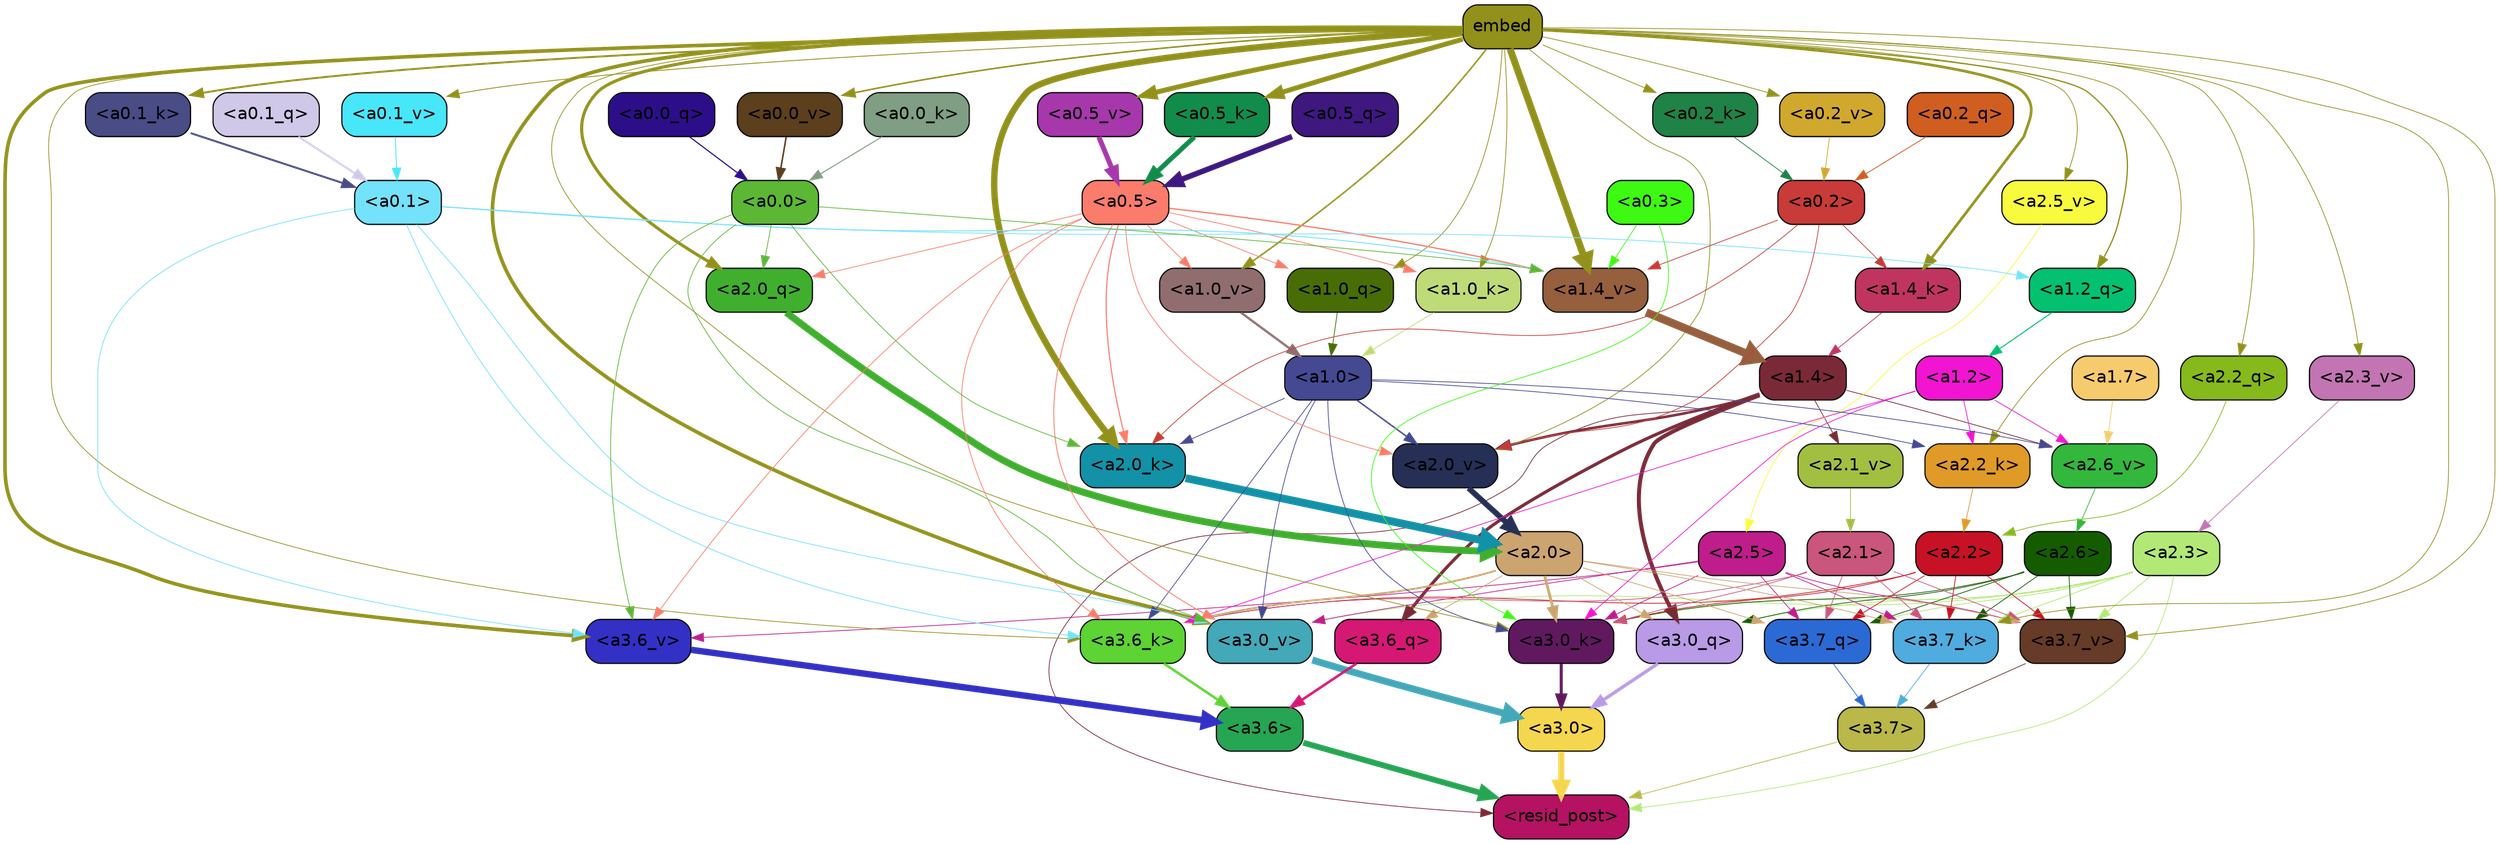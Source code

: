 strict digraph "" {
	graph [bgcolor=transparent,
		layout=dot,
		overlap=false,
		splines=true
	];
	"<a3.7>"	[color=black,
		fillcolor="#b9b849",
		fontname=Helvetica,
		shape=box,
		style="filled, rounded"];
	"<resid_post>"	[color=black,
		fillcolor="#b51262",
		fontname=Helvetica,
		shape=box,
		style="filled, rounded"];
	"<a3.7>" -> "<resid_post>"	[color="#b9b849",
		penwidth=0.6];
	"<a3.6>"	[color=black,
		fillcolor="#26a553",
		fontname=Helvetica,
		shape=box,
		style="filled, rounded"];
	"<a3.6>" -> "<resid_post>"	[color="#26a553",
		penwidth=4.753257989883423];
	"<a3.0>"	[color=black,
		fillcolor="#f5d64f",
		fontname=Helvetica,
		shape=box,
		style="filled, rounded"];
	"<a3.0>" -> "<resid_post>"	[color="#f5d64f",
		penwidth=4.90053927898407];
	"<a2.3>"	[color=black,
		fillcolor="#b2e976",
		fontname=Helvetica,
		shape=box,
		style="filled, rounded"];
	"<a2.3>" -> "<resid_post>"	[color="#b2e976",
		penwidth=0.6];
	"<a3.7_q>"	[color=black,
		fillcolor="#2b6ad5",
		fontname=Helvetica,
		shape=box,
		style="filled, rounded"];
	"<a2.3>" -> "<a3.7_q>"	[color="#b2e976",
		penwidth=0.6];
	"<a3.0_q>"	[color=black,
		fillcolor="#b89ae6",
		fontname=Helvetica,
		shape=box,
		style="filled, rounded"];
	"<a2.3>" -> "<a3.0_q>"	[color="#b2e976",
		penwidth=0.6];
	"<a3.7_k>"	[color=black,
		fillcolor="#50acde",
		fontname=Helvetica,
		shape=box,
		style="filled, rounded"];
	"<a2.3>" -> "<a3.7_k>"	[color="#b2e976",
		penwidth=0.6];
	"<a3.0_k>"	[color=black,
		fillcolor="#60195f",
		fontname=Helvetica,
		shape=box,
		style="filled, rounded"];
	"<a2.3>" -> "<a3.0_k>"	[color="#b2e976",
		penwidth=0.6];
	"<a3.7_v>"	[color=black,
		fillcolor="#663b27",
		fontname=Helvetica,
		shape=box,
		style="filled, rounded"];
	"<a2.3>" -> "<a3.7_v>"	[color="#b2e976",
		penwidth=0.6];
	"<a3.0_v>"	[color=black,
		fillcolor="#43a8b8",
		fontname=Helvetica,
		shape=box,
		style="filled, rounded"];
	"<a2.3>" -> "<a3.0_v>"	[color="#b2e976",
		penwidth=0.6];
	"<a1.4>"	[color=black,
		fillcolor="#7a2937",
		fontname=Helvetica,
		shape=box,
		style="filled, rounded"];
	"<a1.4>" -> "<resid_post>"	[color="#7a2937",
		penwidth=0.6];
	"<a3.6_q>"	[color=black,
		fillcolor="#d61875",
		fontname=Helvetica,
		shape=box,
		style="filled, rounded"];
	"<a1.4>" -> "<a3.6_q>"	[color="#7a2937",
		penwidth=2.6043437719345093];
	"<a1.4>" -> "<a3.0_q>"	[color="#7a2937",
		penwidth=3.2779015004634857];
	"<a2.6_v>"	[color=black,
		fillcolor="#33b73d",
		fontname=Helvetica,
		shape=box,
		style="filled, rounded"];
	"<a1.4>" -> "<a2.6_v>"	[color="#7a2937",
		penwidth=0.6];
	"<a2.1_v>"	[color=black,
		fillcolor="#a3bf42",
		fontname=Helvetica,
		shape=box,
		style="filled, rounded"];
	"<a1.4>" -> "<a2.1_v>"	[color="#7a2937",
		penwidth=0.6];
	"<a2.0_v>"	[color=black,
		fillcolor="#262f55",
		fontname=Helvetica,
		shape=box,
		style="filled, rounded"];
	"<a1.4>" -> "<a2.0_v>"	[color="#7a2937",
		penwidth=2.089712530374527];
	"<a3.7_q>" -> "<a3.7>"	[color="#2b6ad5",
		penwidth=0.6];
	"<a3.6_q>" -> "<a3.6>"	[color="#d61875",
		penwidth=2.091020345687866];
	"<a3.0_q>" -> "<a3.0>"	[color="#b89ae6",
		penwidth=2.7421876192092896];
	"<a3.7_k>" -> "<a3.7>"	[color="#50acde",
		penwidth=0.6];
	"<a3.6_k>"	[color=black,
		fillcolor="#5dd334",
		fontname=Helvetica,
		shape=box,
		style="filled, rounded"];
	"<a3.6_k>" -> "<a3.6>"	[color="#5dd334",
		penwidth=2.048597991466522];
	"<a3.0_k>" -> "<a3.0>"	[color="#60195f",
		penwidth=2.476402521133423];
	"<a3.7_v>" -> "<a3.7>"	[color="#663b27",
		penwidth=0.6];
	"<a3.6_v>"	[color=black,
		fillcolor="#3330c6",
		fontname=Helvetica,
		shape=box,
		style="filled, rounded"];
	"<a3.6_v>" -> "<a3.6>"	[color="#3330c6",
		penwidth=5.2550448179244995];
	"<a3.0_v>" -> "<a3.0>"	[color="#43a8b8",
		penwidth=5.652270674705505];
	"<a2.6>"	[color=black,
		fillcolor="#155c01",
		fontname=Helvetica,
		shape=box,
		style="filled, rounded"];
	"<a2.6>" -> "<a3.7_q>"	[color="#155c01",
		penwidth=0.6];
	"<a2.6>" -> "<a3.0_q>"	[color="#155c01",
		penwidth=0.6];
	"<a2.6>" -> "<a3.7_k>"	[color="#155c01",
		penwidth=0.6];
	"<a2.6>" -> "<a3.0_k>"	[color="#155c01",
		penwidth=0.6];
	"<a2.6>" -> "<a3.7_v>"	[color="#155c01",
		penwidth=0.6];
	"<a2.5>"	[color=black,
		fillcolor="#bf1d8b",
		fontname=Helvetica,
		shape=box,
		style="filled, rounded"];
	"<a2.5>" -> "<a3.7_q>"	[color="#bf1d8b",
		penwidth=0.6];
	"<a2.5>" -> "<a3.7_k>"	[color="#bf1d8b",
		penwidth=0.6];
	"<a2.5>" -> "<a3.0_k>"	[color="#bf1d8b",
		penwidth=0.6];
	"<a2.5>" -> "<a3.7_v>"	[color="#bf1d8b",
		penwidth=0.6];
	"<a2.5>" -> "<a3.6_v>"	[color="#bf1d8b",
		penwidth=0.6];
	"<a2.5>" -> "<a3.0_v>"	[color="#bf1d8b",
		penwidth=0.6];
	"<a2.2>"	[color=black,
		fillcolor="#c61224",
		fontname=Helvetica,
		shape=box,
		style="filled, rounded"];
	"<a2.2>" -> "<a3.7_q>"	[color="#c61224",
		penwidth=0.6];
	"<a2.2>" -> "<a3.7_k>"	[color="#c61224",
		penwidth=0.6];
	"<a2.2>" -> "<a3.6_k>"	[color="#c61224",
		penwidth=0.6];
	"<a2.2>" -> "<a3.0_k>"	[color="#c61224",
		penwidth=0.6];
	"<a2.2>" -> "<a3.7_v>"	[color="#c61224",
		penwidth=0.6];
	"<a2.1>"	[color=black,
		fillcolor="#ca557d",
		fontname=Helvetica,
		shape=box,
		style="filled, rounded"];
	"<a2.1>" -> "<a3.7_q>"	[color="#ca557d",
		penwidth=0.6];
	"<a2.1>" -> "<a3.7_k>"	[color="#ca557d",
		penwidth=0.6];
	"<a2.1>" -> "<a3.6_k>"	[color="#ca557d",
		penwidth=0.6];
	"<a2.1>" -> "<a3.0_k>"	[color="#ca557d",
		penwidth=0.6];
	"<a2.1>" -> "<a3.7_v>"	[color="#ca557d",
		penwidth=0.6];
	"<a2.0>"	[color=black,
		fillcolor="#cca470",
		fontname=Helvetica,
		shape=box,
		style="filled, rounded"];
	"<a2.0>" -> "<a3.7_q>"	[color="#cca470",
		penwidth=0.6];
	"<a2.0>" -> "<a3.6_q>"	[color="#cca470",
		penwidth=0.6];
	"<a2.0>" -> "<a3.0_q>"	[color="#cca470",
		penwidth=0.6];
	"<a2.0>" -> "<a3.7_k>"	[color="#cca470",
		penwidth=0.6];
	"<a2.0>" -> "<a3.6_k>"	[color="#cca470",
		penwidth=1.5290023684501648];
	"<a2.0>" -> "<a3.0_k>"	[color="#cca470",
		penwidth=2.2551413774490356];
	"<a2.0>" -> "<a3.7_v>"	[color="#cca470",
		penwidth=0.6];
	embed	[color=black,
		fillcolor="#92911b",
		fontname=Helvetica,
		shape=box,
		style="filled, rounded"];
	embed -> "<a3.7_k>"	[color="#92911b",
		penwidth=0.6];
	embed -> "<a3.6_k>"	[color="#92911b",
		penwidth=0.6];
	embed -> "<a3.0_k>"	[color="#92911b",
		penwidth=0.6];
	embed -> "<a3.7_v>"	[color="#92911b",
		penwidth=0.6];
	embed -> "<a3.6_v>"	[color="#92911b",
		penwidth=2.9556376338005066];
	embed -> "<a3.0_v>"	[color="#92911b",
		penwidth=2.972973108291626];
	"<a2.2_q>"	[color=black,
		fillcolor="#86b91b",
		fontname=Helvetica,
		shape=box,
		style="filled, rounded"];
	embed -> "<a2.2_q>"	[color="#92911b",
		penwidth=0.6];
	"<a2.0_q>"	[color=black,
		fillcolor="#40af2e",
		fontname=Helvetica,
		shape=box,
		style="filled, rounded"];
	embed -> "<a2.0_q>"	[color="#92911b",
		penwidth=2.540744114667177];
	"<a2.2_k>"	[color=black,
		fillcolor="#e09a27",
		fontname=Helvetica,
		shape=box,
		style="filled, rounded"];
	embed -> "<a2.2_k>"	[color="#92911b",
		penwidth=0.6];
	"<a2.0_k>"	[color=black,
		fillcolor="#1291a7",
		fontname=Helvetica,
		shape=box,
		style="filled, rounded"];
	embed -> "<a2.0_k>"	[color="#92911b",
		penwidth=5.233989953994751];
	"<a2.5_v>"	[color=black,
		fillcolor="#f8fb3d",
		fontname=Helvetica,
		shape=box,
		style="filled, rounded"];
	embed -> "<a2.5_v>"	[color="#92911b",
		penwidth=0.6];
	"<a2.3_v>"	[color=black,
		fillcolor="#c274b3",
		fontname=Helvetica,
		shape=box,
		style="filled, rounded"];
	embed -> "<a2.3_v>"	[color="#92911b",
		penwidth=0.6];
	embed -> "<a2.0_v>"	[color="#92911b",
		penwidth=0.6];
	"<a1.2_q>"	[color=black,
		fillcolor="#03c170",
		fontname=Helvetica,
		shape=box,
		style="filled, rounded"];
	embed -> "<a1.2_q>"	[color="#92911b",
		penwidth=1.0232882499694824];
	"<a1.0_q>"	[color=black,
		fillcolor="#486d07",
		fontname=Helvetica,
		shape=box,
		style="filled, rounded"];
	embed -> "<a1.0_q>"	[color="#92911b",
		penwidth=0.6];
	"<a1.4_k>"	[color=black,
		fillcolor="#c0355f",
		fontname=Helvetica,
		shape=box,
		style="filled, rounded"];
	embed -> "<a1.4_k>"	[color="#92911b",
		penwidth=2.181154489517212];
	"<a1.0_k>"	[color=black,
		fillcolor="#bfdb77",
		fontname=Helvetica,
		shape=box,
		style="filled, rounded"];
	embed -> "<a1.0_k>"	[color="#92911b",
		penwidth=0.6];
	"<a1.4_v>"	[color=black,
		fillcolor="#965f3e",
		fontname=Helvetica,
		shape=box,
		style="filled, rounded"];
	embed -> "<a1.4_v>"	[color="#92911b",
		penwidth=5.707561254501343];
	"<a1.0_v>"	[color=black,
		fillcolor="#906e70",
		fontname=Helvetica,
		shape=box,
		style="filled, rounded"];
	embed -> "<a1.0_v>"	[color="#92911b",
		penwidth=1.26310396194458];
	"<a0.5_k>"	[color=black,
		fillcolor="#128c4b",
		fontname=Helvetica,
		shape=box,
		style="filled, rounded"];
	embed -> "<a0.5_k>"	[color="#92911b",
		penwidth=3.9719181060791016];
	"<a0.2_k>"	[color=black,
		fillcolor="#1f8246",
		fontname=Helvetica,
		shape=box,
		style="filled, rounded"];
	embed -> "<a0.2_k>"	[color="#92911b",
		penwidth=0.6];
	"<a0.1_k>"	[color=black,
		fillcolor="#4a4c86",
		fontname=Helvetica,
		shape=box,
		style="filled, rounded"];
	embed -> "<a0.1_k>"	[color="#92911b",
		penwidth=1.5668344497680664];
	"<a0.5_v>"	[color=black,
		fillcolor="#a638ab",
		fontname=Helvetica,
		shape=box,
		style="filled, rounded"];
	embed -> "<a0.5_v>"	[color="#92911b",
		penwidth=4.048895955085754];
	"<a0.2_v>"	[color=black,
		fillcolor="#d1a82e",
		fontname=Helvetica,
		shape=box,
		style="filled, rounded"];
	embed -> "<a0.2_v>"	[color="#92911b",
		penwidth=0.6];
	"<a0.1_v>"	[color=black,
		fillcolor="#48e6f9",
		fontname=Helvetica,
		shape=box,
		style="filled, rounded"];
	embed -> "<a0.1_v>"	[color="#92911b",
		penwidth=0.685732364654541];
	"<a0.0_v>"	[color=black,
		fillcolor="#5c3f1c",
		fontname=Helvetica,
		shape=box,
		style="filled, rounded"];
	embed -> "<a0.0_v>"	[color="#92911b",
		penwidth=1.2662250995635986];
	"<a1.2>"	[color=black,
		fillcolor="#f115d1",
		fontname=Helvetica,
		shape=box,
		style="filled, rounded"];
	"<a1.2>" -> "<a3.6_k>"	[color="#f115d1",
		penwidth=0.6];
	"<a1.2>" -> "<a3.0_k>"	[color="#f115d1",
		penwidth=0.6];
	"<a1.2>" -> "<a2.2_k>"	[color="#f115d1",
		penwidth=0.6];
	"<a1.2>" -> "<a2.6_v>"	[color="#f115d1",
		penwidth=0.6];
	"<a1.0>"	[color=black,
		fillcolor="#444992",
		fontname=Helvetica,
		shape=box,
		style="filled, rounded"];
	"<a1.0>" -> "<a3.6_k>"	[color="#444992",
		penwidth=0.6];
	"<a1.0>" -> "<a3.0_k>"	[color="#444992",
		penwidth=0.6];
	"<a1.0>" -> "<a3.0_v>"	[color="#444992",
		penwidth=0.6];
	"<a1.0>" -> "<a2.2_k>"	[color="#444992",
		penwidth=0.6];
	"<a1.0>" -> "<a2.0_k>"	[color="#444992",
		penwidth=0.6];
	"<a1.0>" -> "<a2.6_v>"	[color="#444992",
		penwidth=0.6];
	"<a1.0>" -> "<a2.0_v>"	[color="#444992",
		penwidth=1.1915444135665894];
	"<a0.5>"	[color=black,
		fillcolor="#fb7c6b",
		fontname=Helvetica,
		shape=box,
		style="filled, rounded"];
	"<a0.5>" -> "<a3.6_k>"	[color="#fb7c6b",
		penwidth=0.6];
	"<a0.5>" -> "<a3.6_v>"	[color="#fb7c6b",
		penwidth=0.6];
	"<a0.5>" -> "<a3.0_v>"	[color="#fb7c6b",
		penwidth=0.6790935099124908];
	"<a0.5>" -> "<a2.0_q>"	[color="#fb7c6b",
		penwidth=0.6];
	"<a0.5>" -> "<a2.0_k>"	[color="#fb7c6b",
		penwidth=0.8868831396102905];
	"<a0.5>" -> "<a2.0_v>"	[color="#fb7c6b",
		penwidth=0.6];
	"<a0.5>" -> "<a1.0_q>"	[color="#fb7c6b",
		penwidth=0.6];
	"<a0.5>" -> "<a1.0_k>"	[color="#fb7c6b",
		penwidth=0.6];
	"<a0.5>" -> "<a1.4_v>"	[color="#fb7c6b",
		penwidth=1.0242966413497925];
	"<a0.5>" -> "<a1.0_v>"	[color="#fb7c6b",
		penwidth=0.6];
	"<a0.1>"	[color=black,
		fillcolor="#73e2fa",
		fontname=Helvetica,
		shape=box,
		style="filled, rounded"];
	"<a0.1>" -> "<a3.6_k>"	[color="#73e2fa",
		penwidth=0.6];
	"<a0.1>" -> "<a3.6_v>"	[color="#73e2fa",
		penwidth=0.6];
	"<a0.1>" -> "<a3.0_v>"	[color="#73e2fa",
		penwidth=0.6];
	"<a0.1>" -> "<a1.2_q>"	[color="#73e2fa",
		penwidth=0.6];
	"<a0.1>" -> "<a1.4_v>"	[color="#73e2fa",
		penwidth=0.7291159629821777];
	"<a0.3>"	[color=black,
		fillcolor="#3efa13",
		fontname=Helvetica,
		shape=box,
		style="filled, rounded"];
	"<a0.3>" -> "<a3.0_k>"	[color="#3efa13",
		penwidth=0.6];
	"<a0.3>" -> "<a1.4_v>"	[color="#3efa13",
		penwidth=0.6];
	"<a0.0>"	[color=black,
		fillcolor="#5cb734",
		fontname=Helvetica,
		shape=box,
		style="filled, rounded"];
	"<a0.0>" -> "<a3.6_v>"	[color="#5cb734",
		penwidth=0.6];
	"<a0.0>" -> "<a3.0_v>"	[color="#5cb734",
		penwidth=0.6];
	"<a0.0>" -> "<a2.0_q>"	[color="#5cb734",
		penwidth=0.6];
	"<a0.0>" -> "<a2.0_k>"	[color="#5cb734",
		penwidth=0.6];
	"<a0.0>" -> "<a1.4_v>"	[color="#5cb734",
		penwidth=0.6];
	"<a2.2_q>" -> "<a2.2>"	[color="#86b91b",
		penwidth=0.6];
	"<a2.0_q>" -> "<a2.0>"	[color="#40af2e",
		penwidth=5.6763341426849365];
	"<a2.2_k>" -> "<a2.2>"	[color="#e09a27",
		penwidth=0.6];
	"<a2.0_k>" -> "<a2.0>"	[color="#1291a7",
		penwidth=6.450865745544434];
	"<a2.6_v>" -> "<a2.6>"	[color="#33b73d",
		penwidth=0.6];
	"<a2.5_v>" -> "<a2.5>"	[color="#f8fb3d",
		penwidth=0.6];
	"<a2.3_v>" -> "<a2.3>"	[color="#c274b3",
		penwidth=0.6];
	"<a2.1_v>" -> "<a2.1>"	[color="#a3bf42",
		penwidth=0.6];
	"<a2.0_v>" -> "<a2.0>"	[color="#262f55",
		penwidth=4.569358706474304];
	"<a0.2>"	[color=black,
		fillcolor="#c83b38",
		fontname=Helvetica,
		shape=box,
		style="filled, rounded"];
	"<a0.2>" -> "<a2.0_k>"	[color="#c83b38",
		penwidth=0.6];
	"<a0.2>" -> "<a2.0_v>"	[color="#c83b38",
		penwidth=0.6];
	"<a0.2>" -> "<a1.4_k>"	[color="#c83b38",
		penwidth=0.6];
	"<a0.2>" -> "<a1.4_v>"	[color="#c83b38",
		penwidth=0.6];
	"<a1.7>"	[color=black,
		fillcolor="#f6cb6d",
		fontname=Helvetica,
		shape=box,
		style="filled, rounded"];
	"<a1.7>" -> "<a2.6_v>"	[color="#f6cb6d",
		penwidth=0.6];
	"<a1.2_q>" -> "<a1.2>"	[color="#03c170",
		penwidth=0.8473789691925049];
	"<a1.0_q>" -> "<a1.0>"	[color="#486d07",
		penwidth=0.6];
	"<a1.4_k>" -> "<a1.4>"	[color="#c0355f",
		penwidth=0.6];
	"<a1.0_k>" -> "<a1.0>"	[color="#bfdb77",
		penwidth=0.6];
	"<a1.4_v>" -> "<a1.4>"	[color="#965f3e",
		penwidth=6.609479665756226];
	"<a1.0_v>" -> "<a1.0>"	[color="#906e70",
		penwidth=1.862385869026184];
	"<a0.5_q>"	[color=black,
		fillcolor="#3e187f",
		fontname=Helvetica,
		shape=box,
		style="filled, rounded"];
	"<a0.5_q>" -> "<a0.5>"	[color="#3e187f",
		penwidth=4.525571644306183];
	"<a0.2_q>"	[color=black,
		fillcolor="#d05e21",
		fontname=Helvetica,
		shape=box,
		style="filled, rounded"];
	"<a0.2_q>" -> "<a0.2>"	[color="#d05e21",
		penwidth=0.650632381439209];
	"<a0.1_q>"	[color=black,
		fillcolor="#d0c8e8",
		fontname=Helvetica,
		shape=box,
		style="filled, rounded"];
	"<a0.1_q>" -> "<a0.1>"	[color="#d0c8e8",
		penwidth=1.6614570617675781];
	"<a0.0_q>"	[color=black,
		fillcolor="#2c0f88",
		fontname=Helvetica,
		shape=box,
		style="filled, rounded"];
	"<a0.0_q>" -> "<a0.0>"	[color="#2c0f88",
		penwidth=0.9274430274963379];
	"<a0.5_k>" -> "<a0.5>"	[color="#128c4b",
		penwidth=3.994816780090332];
	"<a0.2_k>" -> "<a0.2>"	[color="#1f8246",
		penwidth=0.6];
	"<a0.1_k>" -> "<a0.1>"	[color="#4a4c86",
		penwidth=1.5859735012054443];
	"<a0.0_k>"	[color=black,
		fillcolor="#809e83",
		fontname=Helvetica,
		shape=box,
		style="filled, rounded"];
	"<a0.0_k>" -> "<a0.0>"	[color="#809e83",
		penwidth=0.8134422302246094];
	"<a0.5_v>" -> "<a0.5>"	[color="#a638ab",
		penwidth=4.101986527442932];
	"<a0.2_v>" -> "<a0.2>"	[color="#d1a82e",
		penwidth=0.6];
	"<a0.1_v>" -> "<a0.1>"	[color="#48e6f9",
		penwidth=0.6931805610656738];
	"<a0.0_v>" -> "<a0.0>"	[color="#5c3f1c",
		penwidth=1.2705905437469482];
}
